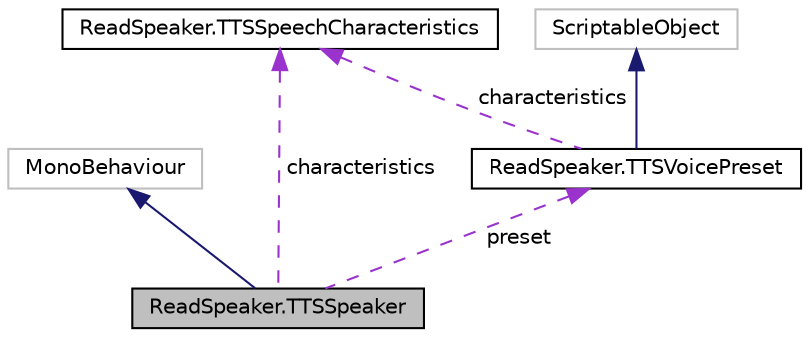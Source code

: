 digraph "ReadSpeaker.TTSSpeaker"
{
 // LATEX_PDF_SIZE
  edge [fontname="Helvetica",fontsize="10",labelfontname="Helvetica",labelfontsize="10"];
  node [fontname="Helvetica",fontsize="10",shape=record];
  Node1 [label="ReadSpeaker.TTSSpeaker",height=0.2,width=0.4,color="black", fillcolor="grey75", style="filled", fontcolor="black",tooltip="Represents a speaking entity."];
  Node2 -> Node1 [dir="back",color="midnightblue",fontsize="10",style="solid",fontname="Helvetica"];
  Node2 [label="MonoBehaviour",height=0.2,width=0.4,color="grey75", fillcolor="white", style="filled",tooltip=" "];
  Node3 -> Node1 [dir="back",color="darkorchid3",fontsize="10",style="dashed",label=" characteristics" ,fontname="Helvetica"];
  Node3 [label="ReadSpeaker.TTSSpeechCharacteristics",height=0.2,width=0.4,color="black", fillcolor="white", style="filled",URL="$classReadSpeaker_1_1TTSSpeechCharacteristics.html",tooltip="Represents a set of speech characteristics to be used during synthesis."];
  Node4 -> Node1 [dir="back",color="darkorchid3",fontsize="10",style="dashed",label=" preset" ,fontname="Helvetica"];
  Node4 [label="ReadSpeaker.TTSVoicePreset",height=0.2,width=0.4,color="black", fillcolor="white", style="filled",URL="$classReadSpeaker_1_1TTSVoicePreset.html",tooltip="A data container for TTSSpeechCharacteristics."];
  Node5 -> Node4 [dir="back",color="midnightblue",fontsize="10",style="solid",fontname="Helvetica"];
  Node5 [label="ScriptableObject",height=0.2,width=0.4,color="grey75", fillcolor="white", style="filled",tooltip=" "];
  Node3 -> Node4 [dir="back",color="darkorchid3",fontsize="10",style="dashed",label=" characteristics" ,fontname="Helvetica"];
}
